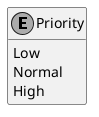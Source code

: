 ﻿@startuml
hide empty members
skinparam monochrome true
skinparam backgroundcolor transparent

enum Priority {
    Low
    Normal
    High
}

@enduml
